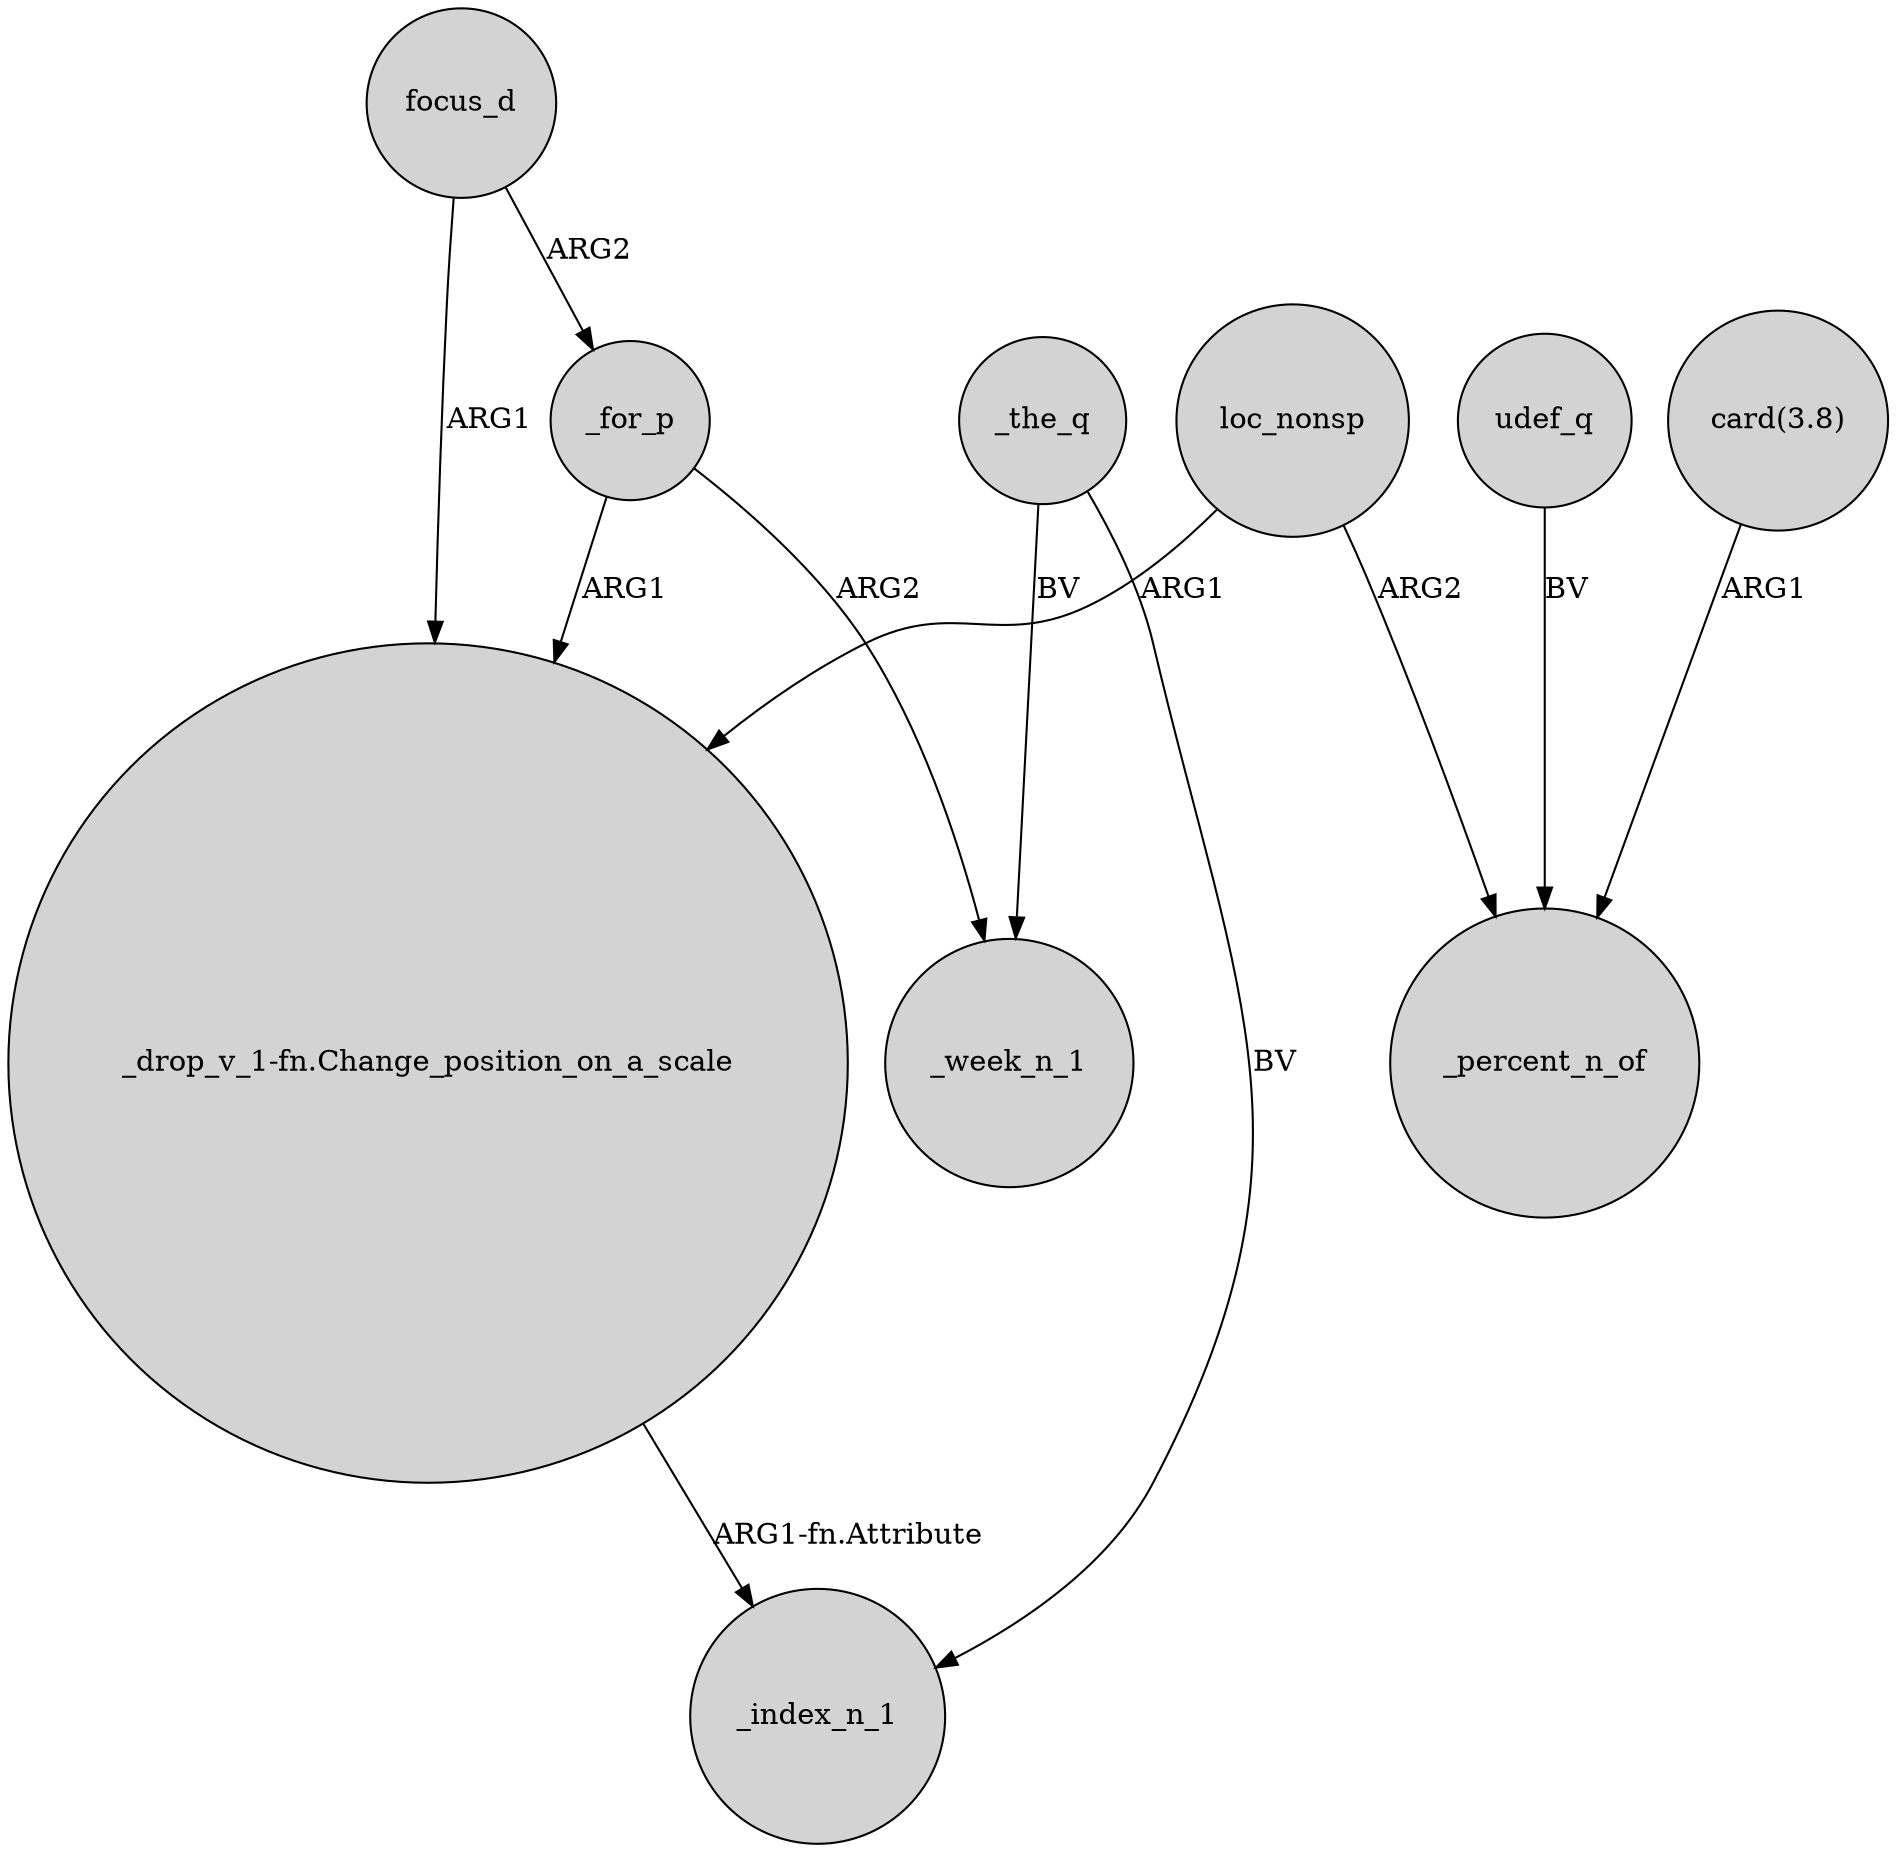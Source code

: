 digraph {
	node [shape=circle style=filled]
	focus_d -> "_drop_v_1-fn.Change_position_on_a_scale" [label=ARG1]
	_the_q -> _week_n_1 [label=BV]
	udef_q -> _percent_n_of [label=BV]
	_the_q -> _index_n_1 [label=BV]
	_for_p -> _week_n_1 [label=ARG2]
	"_drop_v_1-fn.Change_position_on_a_scale" -> _index_n_1 [label="ARG1-fn.Attribute"]
	focus_d -> _for_p [label=ARG2]
	"card(3.8)" -> _percent_n_of [label=ARG1]
	loc_nonsp -> "_drop_v_1-fn.Change_position_on_a_scale" [label=ARG1]
	loc_nonsp -> _percent_n_of [label=ARG2]
	_for_p -> "_drop_v_1-fn.Change_position_on_a_scale" [label=ARG1]
}
